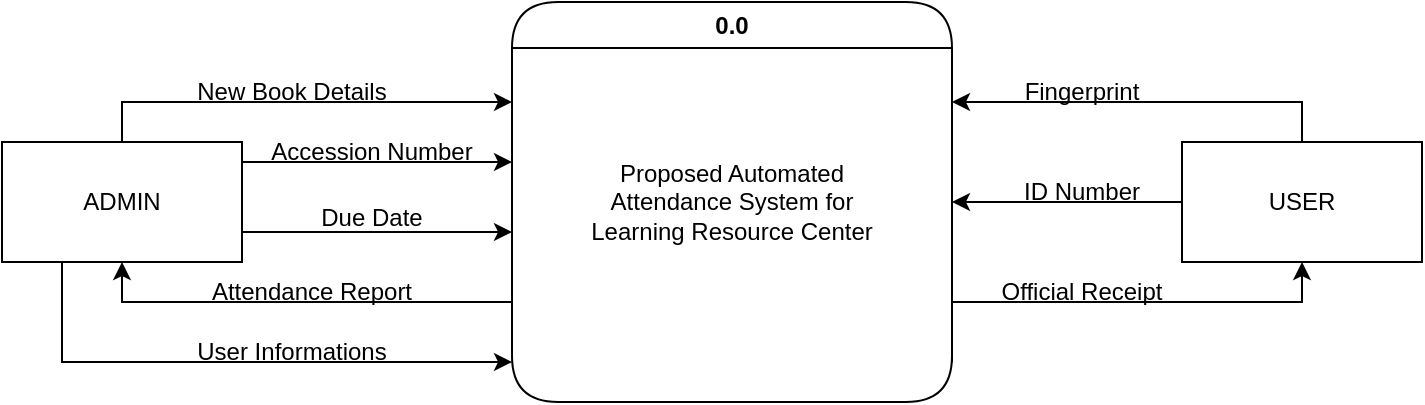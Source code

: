 <mxfile version="22.1.18" type="device">
  <diagram name="Page-1" id="gDf6kb3_1KPyfmzWNwo0">
    <mxGraphModel dx="624" dy="774" grid="1" gridSize="10" guides="1" tooltips="1" connect="1" arrows="1" fold="1" page="1" pageScale="1" pageWidth="850" pageHeight="1100" math="0" shadow="0">
      <root>
        <mxCell id="0" />
        <mxCell id="1" parent="0" />
        <mxCell id="87SUb0XNpQbdfTT2aZUC-7" style="edgeStyle=orthogonalEdgeStyle;rounded=0;orthogonalLoop=1;jettySize=auto;html=1;entryX=0.5;entryY=1;entryDx=0;entryDy=0;exitX=0;exitY=0.75;exitDx=0;exitDy=0;" edge="1" parent="1" source="87SUb0XNpQbdfTT2aZUC-1" target="87SUb0XNpQbdfTT2aZUC-3">
          <mxGeometry relative="1" as="geometry">
            <Array as="points">
              <mxPoint x="120" y="600" />
            </Array>
          </mxGeometry>
        </mxCell>
        <mxCell id="87SUb0XNpQbdfTT2aZUC-11" style="edgeStyle=orthogonalEdgeStyle;rounded=0;orthogonalLoop=1;jettySize=auto;html=1;entryX=0.5;entryY=1;entryDx=0;entryDy=0;" edge="1" parent="1" target="87SUb0XNpQbdfTT2aZUC-4">
          <mxGeometry relative="1" as="geometry">
            <mxPoint x="535" y="630" as="sourcePoint" />
            <Array as="points">
              <mxPoint x="535" y="600" />
              <mxPoint x="710" y="600" />
            </Array>
          </mxGeometry>
        </mxCell>
        <mxCell id="87SUb0XNpQbdfTT2aZUC-1" value="0.0" style="swimlane;whiteSpace=wrap;html=1;rounded=1;arcSize=50;" vertex="1" parent="1">
          <mxGeometry x="315" y="450" width="220" height="200" as="geometry" />
        </mxCell>
        <mxCell id="87SUb0XNpQbdfTT2aZUC-2" value="Proposed Automated Attendance System for Learning Resource Center" style="text;html=1;strokeColor=none;fillColor=none;align=center;verticalAlign=middle;whiteSpace=wrap;rounded=0;" vertex="1" parent="87SUb0XNpQbdfTT2aZUC-1">
          <mxGeometry x="35" y="62.5" width="150" height="75" as="geometry" />
        </mxCell>
        <mxCell id="87SUb0XNpQbdfTT2aZUC-5" style="edgeStyle=orthogonalEdgeStyle;rounded=0;orthogonalLoop=1;jettySize=auto;html=1;entryX=0;entryY=0.25;entryDx=0;entryDy=0;" edge="1" parent="1" source="87SUb0XNpQbdfTT2aZUC-3" target="87SUb0XNpQbdfTT2aZUC-1">
          <mxGeometry relative="1" as="geometry">
            <Array as="points">
              <mxPoint x="120" y="500" />
            </Array>
          </mxGeometry>
        </mxCell>
        <mxCell id="87SUb0XNpQbdfTT2aZUC-13" style="edgeStyle=orthogonalEdgeStyle;rounded=0;orthogonalLoop=1;jettySize=auto;html=1;entryX=0;entryY=0.5;entryDx=0;entryDy=0;" edge="1" parent="1">
          <mxGeometry relative="1" as="geometry">
            <mxPoint x="180" y="530" as="sourcePoint" />
            <mxPoint x="315" y="530" as="targetPoint" />
          </mxGeometry>
        </mxCell>
        <mxCell id="87SUb0XNpQbdfTT2aZUC-16" style="edgeStyle=orthogonalEdgeStyle;rounded=0;orthogonalLoop=1;jettySize=auto;html=1;exitX=0.25;exitY=1;exitDx=0;exitDy=0;" edge="1" parent="1" source="87SUb0XNpQbdfTT2aZUC-3">
          <mxGeometry relative="1" as="geometry">
            <mxPoint x="315" y="630" as="targetPoint" />
            <mxPoint x="85" y="580" as="sourcePoint" />
            <Array as="points">
              <mxPoint x="90" y="630" />
            </Array>
          </mxGeometry>
        </mxCell>
        <mxCell id="87SUb0XNpQbdfTT2aZUC-3" value="ADMIN" style="rounded=0;whiteSpace=wrap;html=1;" vertex="1" parent="1">
          <mxGeometry x="60" y="520" width="120" height="60" as="geometry" />
        </mxCell>
        <mxCell id="87SUb0XNpQbdfTT2aZUC-8" style="edgeStyle=orthogonalEdgeStyle;rounded=0;orthogonalLoop=1;jettySize=auto;html=1;entryX=1;entryY=0.25;entryDx=0;entryDy=0;" edge="1" parent="1" source="87SUb0XNpQbdfTT2aZUC-4" target="87SUb0XNpQbdfTT2aZUC-1">
          <mxGeometry relative="1" as="geometry">
            <Array as="points">
              <mxPoint x="710" y="500" />
            </Array>
          </mxGeometry>
        </mxCell>
        <mxCell id="87SUb0XNpQbdfTT2aZUC-9" style="edgeStyle=orthogonalEdgeStyle;rounded=0;orthogonalLoop=1;jettySize=auto;html=1;entryX=1;entryY=0.5;entryDx=0;entryDy=0;" edge="1" parent="1" source="87SUb0XNpQbdfTT2aZUC-4" target="87SUb0XNpQbdfTT2aZUC-1">
          <mxGeometry relative="1" as="geometry" />
        </mxCell>
        <mxCell id="87SUb0XNpQbdfTT2aZUC-4" value="USER" style="rounded=0;whiteSpace=wrap;html=1;" vertex="1" parent="1">
          <mxGeometry x="650" y="520" width="120" height="60" as="geometry" />
        </mxCell>
        <mxCell id="87SUb0XNpQbdfTT2aZUC-18" value="Fingerprint" style="text;html=1;strokeColor=none;fillColor=none;align=center;verticalAlign=middle;whiteSpace=wrap;rounded=0;" vertex="1" parent="1">
          <mxGeometry x="570" y="480" width="60" height="30" as="geometry" />
        </mxCell>
        <mxCell id="87SUb0XNpQbdfTT2aZUC-19" value="ID Number" style="text;html=1;strokeColor=none;fillColor=none;align=center;verticalAlign=middle;whiteSpace=wrap;rounded=0;" vertex="1" parent="1">
          <mxGeometry x="570" y="530" width="60" height="30" as="geometry" />
        </mxCell>
        <mxCell id="87SUb0XNpQbdfTT2aZUC-21" value="Official Receipt" style="text;html=1;strokeColor=none;fillColor=none;align=center;verticalAlign=middle;whiteSpace=wrap;rounded=0;" vertex="1" parent="1">
          <mxGeometry x="550" y="580" width="100" height="30" as="geometry" />
        </mxCell>
        <mxCell id="87SUb0XNpQbdfTT2aZUC-22" value="New Book Details" style="text;html=1;strokeColor=none;fillColor=none;align=center;verticalAlign=middle;whiteSpace=wrap;rounded=0;" vertex="1" parent="1">
          <mxGeometry x="150" y="480" width="110" height="30" as="geometry" />
        </mxCell>
        <mxCell id="87SUb0XNpQbdfTT2aZUC-23" style="edgeStyle=orthogonalEdgeStyle;rounded=0;orthogonalLoop=1;jettySize=auto;html=1;entryX=0;entryY=0.5;entryDx=0;entryDy=0;" edge="1" parent="1">
          <mxGeometry relative="1" as="geometry">
            <mxPoint x="180" y="565" as="sourcePoint" />
            <mxPoint x="315" y="565" as="targetPoint" />
          </mxGeometry>
        </mxCell>
        <mxCell id="87SUb0XNpQbdfTT2aZUC-24" value="Accession Number" style="text;html=1;strokeColor=none;fillColor=none;align=center;verticalAlign=middle;whiteSpace=wrap;rounded=0;" vertex="1" parent="1">
          <mxGeometry x="190" y="510" width="110" height="30" as="geometry" />
        </mxCell>
        <mxCell id="87SUb0XNpQbdfTT2aZUC-25" value="&lt;br&gt;Due Date" style="text;html=1;strokeColor=none;fillColor=none;align=center;verticalAlign=middle;whiteSpace=wrap;rounded=0;" vertex="1" parent="1">
          <mxGeometry x="190" y="535" width="110" height="30" as="geometry" />
        </mxCell>
        <mxCell id="87SUb0XNpQbdfTT2aZUC-26" value="User Informations" style="text;html=1;strokeColor=none;fillColor=none;align=center;verticalAlign=middle;whiteSpace=wrap;rounded=0;" vertex="1" parent="1">
          <mxGeometry x="150" y="610" width="110" height="30" as="geometry" />
        </mxCell>
        <mxCell id="87SUb0XNpQbdfTT2aZUC-27" value="Attendance Report" style="text;html=1;strokeColor=none;fillColor=none;align=center;verticalAlign=middle;whiteSpace=wrap;rounded=0;" vertex="1" parent="1">
          <mxGeometry x="160" y="580" width="110" height="30" as="geometry" />
        </mxCell>
      </root>
    </mxGraphModel>
  </diagram>
</mxfile>
